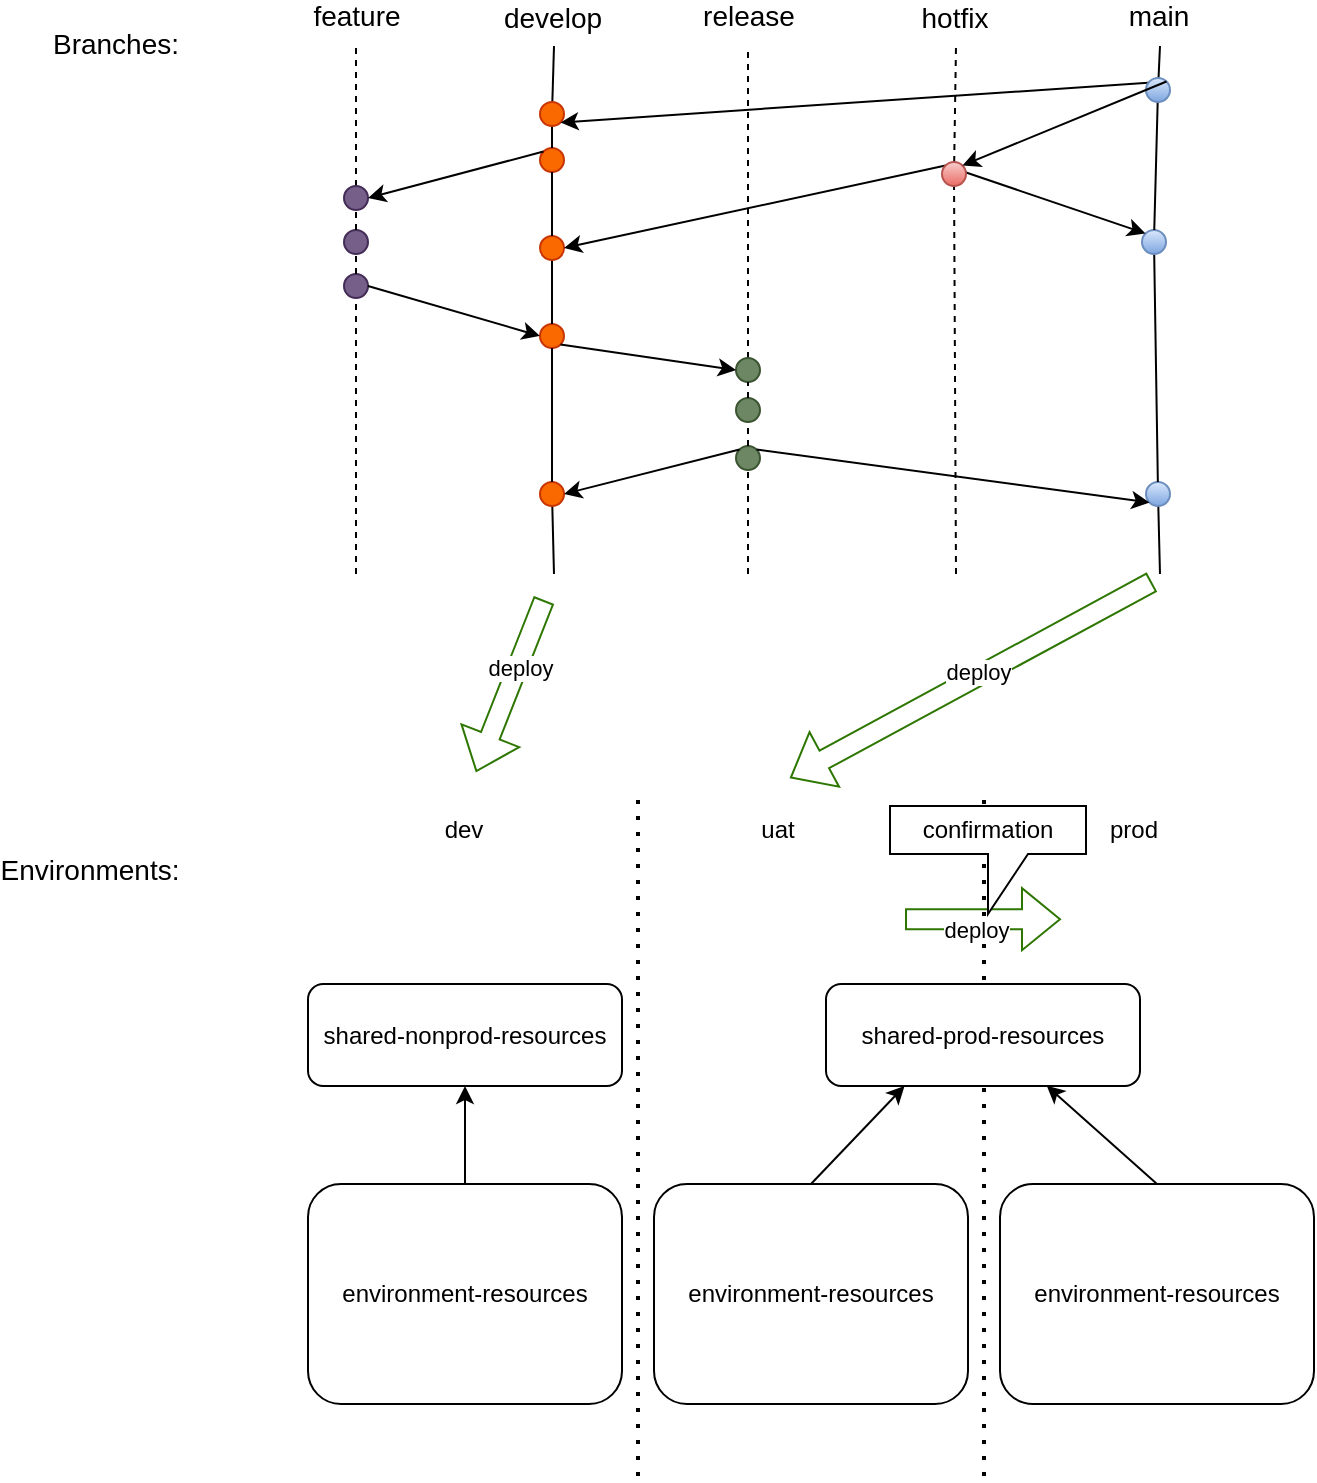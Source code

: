 <mxfile version="22.0.4" type="device">
  <diagram name="Page-1" id="WlKA80rQBVQskUNP8jKp">
    <mxGraphModel dx="2522" dy="526" grid="0" gridSize="10" guides="1" tooltips="1" connect="1" arrows="1" fold="1" page="0" pageScale="1" pageWidth="850" pageHeight="1100" math="0" shadow="0">
      <root>
        <mxCell id="0" />
        <mxCell id="1" parent="0" />
        <mxCell id="Hk1tj4wDETk4GwIeOa13-1" value="&lt;font style=&quot;font-size: 14px;&quot;&gt;Branches:&lt;/font&gt;" style="text;html=1;strokeColor=none;fillColor=none;align=center;verticalAlign=middle;whiteSpace=wrap;rounded=0;" vertex="1" parent="1">
          <mxGeometry x="-429" y="449" width="60" height="30" as="geometry" />
        </mxCell>
        <mxCell id="Hk1tj4wDETk4GwIeOa13-74" value="&lt;font style=&quot;font-size: 14px;&quot;&gt;Environments:&lt;/font&gt;" style="text;html=1;strokeColor=none;fillColor=none;align=center;verticalAlign=middle;whiteSpace=wrap;rounded=0;" vertex="1" parent="1">
          <mxGeometry x="-442" y="862" width="60" height="30" as="geometry" />
        </mxCell>
        <mxCell id="Hk1tj4wDETk4GwIeOa13-83" value="dev" style="text;html=1;strokeColor=none;fillColor=none;align=center;verticalAlign=middle;whiteSpace=wrap;rounded=0;" vertex="1" parent="1">
          <mxGeometry x="-255" y="842" width="60" height="30" as="geometry" />
        </mxCell>
        <mxCell id="Hk1tj4wDETk4GwIeOa13-84" value="uat" style="text;html=1;strokeColor=none;fillColor=none;align=center;verticalAlign=middle;whiteSpace=wrap;rounded=0;" vertex="1" parent="1">
          <mxGeometry x="-98" y="842" width="60" height="30" as="geometry" />
        </mxCell>
        <mxCell id="Hk1tj4wDETk4GwIeOa13-85" value="prod" style="text;html=1;strokeColor=none;fillColor=none;align=center;verticalAlign=middle;whiteSpace=wrap;rounded=0;" vertex="1" parent="1">
          <mxGeometry x="80" y="842" width="60" height="30" as="geometry" />
        </mxCell>
        <mxCell id="Hk1tj4wDETk4GwIeOa13-86" value="" style="group" vertex="1" connectable="0" parent="1">
          <mxGeometry x="-285" y="465" width="413" height="264" as="geometry" />
        </mxCell>
        <mxCell id="Hk1tj4wDETk4GwIeOa13-2" value="" style="endArrow=none;html=1;rounded=0;" edge="1" parent="Hk1tj4wDETk4GwIeOa13-86" source="Hk1tj4wDETk4GwIeOa13-54">
          <mxGeometry width="50" height="50" relative="1" as="geometry">
            <mxPoint x="105" y="264" as="sourcePoint" />
            <mxPoint x="105" as="targetPoint" />
          </mxGeometry>
        </mxCell>
        <mxCell id="Hk1tj4wDETk4GwIeOa13-3" value="&lt;font style=&quot;font-size: 14px;&quot;&gt;develop&lt;/font&gt;" style="edgeLabel;html=1;align=center;verticalAlign=middle;resizable=0;points=[];" vertex="1" connectable="0" parent="Hk1tj4wDETk4GwIeOa13-2">
          <mxGeometry x="0.402" y="-1" relative="1" as="geometry">
            <mxPoint x="-2" y="-23" as="offset" />
          </mxGeometry>
        </mxCell>
        <mxCell id="Hk1tj4wDETk4GwIeOa13-4" value="" style="endArrow=none;html=1;rounded=0;" edge="1" parent="Hk1tj4wDETk4GwIeOa13-86" source="Hk1tj4wDETk4GwIeOa13-51">
          <mxGeometry width="50" height="50" relative="1" as="geometry">
            <mxPoint x="408" y="264" as="sourcePoint" />
            <mxPoint x="408" as="targetPoint" />
          </mxGeometry>
        </mxCell>
        <mxCell id="Hk1tj4wDETk4GwIeOa13-5" value="&lt;font style=&quot;font-size: 14px;&quot;&gt;main&lt;/font&gt;" style="edgeLabel;html=1;align=center;verticalAlign=middle;resizable=0;points=[];" vertex="1" connectable="0" parent="Hk1tj4wDETk4GwIeOa13-4">
          <mxGeometry x="0.402" y="-1" relative="1" as="geometry">
            <mxPoint x="-2" y="-20" as="offset" />
          </mxGeometry>
        </mxCell>
        <mxCell id="Hk1tj4wDETk4GwIeOa13-6" value="" style="endArrow=none;html=1;rounded=0;dashed=1;" edge="1" parent="Hk1tj4wDETk4GwIeOa13-86" source="Hk1tj4wDETk4GwIeOa13-14">
          <mxGeometry width="50" height="50" relative="1" as="geometry">
            <mxPoint x="6" y="264" as="sourcePoint" />
            <mxPoint x="6" as="targetPoint" />
          </mxGeometry>
        </mxCell>
        <mxCell id="Hk1tj4wDETk4GwIeOa13-7" value="&lt;font style=&quot;font-size: 14px;&quot;&gt;feature&lt;/font&gt;" style="edgeLabel;html=1;align=center;verticalAlign=middle;resizable=0;points=[];" vertex="1" connectable="0" parent="Hk1tj4wDETk4GwIeOa13-6">
          <mxGeometry x="0.402" y="-1" relative="1" as="geometry">
            <mxPoint x="-1" y="-36" as="offset" />
          </mxGeometry>
        </mxCell>
        <mxCell id="Hk1tj4wDETk4GwIeOa13-9" value="" style="ellipse;whiteSpace=wrap;html=1;aspect=fixed;fillColor=#fa6800;fontColor=#000000;strokeColor=#C73500;" vertex="1" parent="Hk1tj4wDETk4GwIeOa13-86">
          <mxGeometry x="98" y="51" width="12" height="12" as="geometry" />
        </mxCell>
        <mxCell id="Hk1tj4wDETk4GwIeOa13-14" value="" style="ellipse;whiteSpace=wrap;html=1;aspect=fixed;fillColor=#76608a;fontColor=#ffffff;strokeColor=#432D57;" vertex="1" parent="Hk1tj4wDETk4GwIeOa13-86">
          <mxGeometry y="70" width="12" height="12" as="geometry" />
        </mxCell>
        <mxCell id="Hk1tj4wDETk4GwIeOa13-18" style="rounded=0;orthogonalLoop=1;jettySize=auto;html=1;exitX=0;exitY=0;exitDx=0;exitDy=0;entryX=1;entryY=0.5;entryDx=0;entryDy=0;" edge="1" parent="Hk1tj4wDETk4GwIeOa13-86" source="Hk1tj4wDETk4GwIeOa13-9" target="Hk1tj4wDETk4GwIeOa13-14">
          <mxGeometry relative="1" as="geometry" />
        </mxCell>
        <mxCell id="Hk1tj4wDETk4GwIeOa13-19" value="" style="ellipse;whiteSpace=wrap;html=1;aspect=fixed;fillColor=#76608a;fontColor=#ffffff;strokeColor=#432D57;" vertex="1" parent="Hk1tj4wDETk4GwIeOa13-86">
          <mxGeometry y="92" width="12" height="12" as="geometry" />
        </mxCell>
        <mxCell id="Hk1tj4wDETk4GwIeOa13-15" value="" style="endArrow=none;html=1;rounded=0;dashed=1;" edge="1" parent="Hk1tj4wDETk4GwIeOa13-86" source="Hk1tj4wDETk4GwIeOa13-19" target="Hk1tj4wDETk4GwIeOa13-14">
          <mxGeometry width="50" height="50" relative="1" as="geometry">
            <mxPoint x="6" y="264" as="sourcePoint" />
            <mxPoint x="6" as="targetPoint" />
          </mxGeometry>
        </mxCell>
        <mxCell id="Hk1tj4wDETk4GwIeOa13-22" value="" style="endArrow=none;html=1;rounded=0;dashed=1;" edge="1" parent="Hk1tj4wDETk4GwIeOa13-86" target="Hk1tj4wDETk4GwIeOa13-21">
          <mxGeometry width="50" height="50" relative="1" as="geometry">
            <mxPoint x="6" y="264" as="sourcePoint" />
            <mxPoint x="6" y="104" as="targetPoint" />
          </mxGeometry>
        </mxCell>
        <mxCell id="Hk1tj4wDETk4GwIeOa13-21" value="" style="ellipse;whiteSpace=wrap;html=1;aspect=fixed;fillColor=#76608a;fontColor=#ffffff;strokeColor=#432D57;" vertex="1" parent="Hk1tj4wDETk4GwIeOa13-86">
          <mxGeometry y="114" width="12" height="12" as="geometry" />
        </mxCell>
        <mxCell id="Hk1tj4wDETk4GwIeOa13-20" value="" style="endArrow=none;html=1;rounded=0;dashed=1;" edge="1" parent="Hk1tj4wDETk4GwIeOa13-86" source="Hk1tj4wDETk4GwIeOa13-21" target="Hk1tj4wDETk4GwIeOa13-19">
          <mxGeometry width="50" height="50" relative="1" as="geometry">
            <mxPoint x="6" y="264" as="sourcePoint" />
            <mxPoint x="6" y="82" as="targetPoint" />
          </mxGeometry>
        </mxCell>
        <mxCell id="Hk1tj4wDETk4GwIeOa13-24" value="" style="ellipse;whiteSpace=wrap;html=1;aspect=fixed;fillColor=#fa6800;fontColor=#000000;strokeColor=#C73500;" vertex="1" parent="Hk1tj4wDETk4GwIeOa13-86">
          <mxGeometry x="98" y="139" width="12" height="12" as="geometry" />
        </mxCell>
        <mxCell id="Hk1tj4wDETk4GwIeOa13-26" style="rounded=0;orthogonalLoop=1;jettySize=auto;html=1;exitX=1;exitY=0.5;exitDx=0;exitDy=0;entryX=0;entryY=0.5;entryDx=0;entryDy=0;" edge="1" parent="Hk1tj4wDETk4GwIeOa13-86" source="Hk1tj4wDETk4GwIeOa13-21" target="Hk1tj4wDETk4GwIeOa13-24">
          <mxGeometry relative="1" as="geometry" />
        </mxCell>
        <mxCell id="Hk1tj4wDETk4GwIeOa13-27" value="" style="endArrow=none;html=1;rounded=0;dashed=1;" edge="1" parent="Hk1tj4wDETk4GwIeOa13-86" source="Hk1tj4wDETk4GwIeOa13-29">
          <mxGeometry width="50" height="50" relative="1" as="geometry">
            <mxPoint x="202" y="264" as="sourcePoint" />
            <mxPoint x="202" as="targetPoint" />
          </mxGeometry>
        </mxCell>
        <mxCell id="Hk1tj4wDETk4GwIeOa13-28" value="&lt;font style=&quot;font-size: 14px;&quot;&gt;release&lt;/font&gt;" style="edgeLabel;html=1;align=center;verticalAlign=middle;resizable=0;points=[];" vertex="1" connectable="0" parent="Hk1tj4wDETk4GwIeOa13-27">
          <mxGeometry x="0.402" y="-1" relative="1" as="geometry">
            <mxPoint x="-1" y="-62" as="offset" />
          </mxGeometry>
        </mxCell>
        <mxCell id="Hk1tj4wDETk4GwIeOa13-29" value="" style="ellipse;whiteSpace=wrap;html=1;aspect=fixed;fillColor=#6d8764;fontColor=#ffffff;strokeColor=#3A5431;" vertex="1" parent="Hk1tj4wDETk4GwIeOa13-86">
          <mxGeometry x="196" y="156" width="12" height="12" as="geometry" />
        </mxCell>
        <mxCell id="Hk1tj4wDETk4GwIeOa13-32" style="rounded=0;orthogonalLoop=1;jettySize=auto;html=1;exitX=1;exitY=1;exitDx=0;exitDy=0;entryX=0;entryY=0.5;entryDx=0;entryDy=0;" edge="1" parent="Hk1tj4wDETk4GwIeOa13-86" source="Hk1tj4wDETk4GwIeOa13-24" target="Hk1tj4wDETk4GwIeOa13-29">
          <mxGeometry relative="1" as="geometry" />
        </mxCell>
        <mxCell id="Hk1tj4wDETk4GwIeOa13-33" value="" style="ellipse;whiteSpace=wrap;html=1;aspect=fixed;fillColor=#6d8764;fontColor=#ffffff;strokeColor=#3A5431;" vertex="1" parent="Hk1tj4wDETk4GwIeOa13-86">
          <mxGeometry x="196" y="176" width="12" height="12" as="geometry" />
        </mxCell>
        <mxCell id="Hk1tj4wDETk4GwIeOa13-30" value="" style="endArrow=none;html=1;rounded=0;dashed=1;" edge="1" parent="Hk1tj4wDETk4GwIeOa13-86" source="Hk1tj4wDETk4GwIeOa13-33" target="Hk1tj4wDETk4GwIeOa13-29">
          <mxGeometry width="50" height="50" relative="1" as="geometry">
            <mxPoint x="202" y="264" as="sourcePoint" />
            <mxPoint x="202" as="targetPoint" />
          </mxGeometry>
        </mxCell>
        <mxCell id="Hk1tj4wDETk4GwIeOa13-36" value="" style="endArrow=none;html=1;rounded=0;dashed=1;" edge="1" parent="Hk1tj4wDETk4GwIeOa13-86" target="Hk1tj4wDETk4GwIeOa13-35">
          <mxGeometry width="50" height="50" relative="1" as="geometry">
            <mxPoint x="202" y="264" as="sourcePoint" />
            <mxPoint x="202" y="188" as="targetPoint" />
          </mxGeometry>
        </mxCell>
        <mxCell id="Hk1tj4wDETk4GwIeOa13-35" value="" style="ellipse;whiteSpace=wrap;html=1;aspect=fixed;fillColor=#6d8764;fontColor=#ffffff;strokeColor=#3A5431;" vertex="1" parent="Hk1tj4wDETk4GwIeOa13-86">
          <mxGeometry x="196" y="200" width="12" height="12" as="geometry" />
        </mxCell>
        <mxCell id="Hk1tj4wDETk4GwIeOa13-34" value="" style="endArrow=none;html=1;rounded=0;dashed=1;" edge="1" parent="Hk1tj4wDETk4GwIeOa13-86" source="Hk1tj4wDETk4GwIeOa13-35" target="Hk1tj4wDETk4GwIeOa13-33">
          <mxGeometry width="50" height="50" relative="1" as="geometry">
            <mxPoint x="202" y="264" as="sourcePoint" />
            <mxPoint x="202" y="168" as="targetPoint" />
          </mxGeometry>
        </mxCell>
        <mxCell id="Hk1tj4wDETk4GwIeOa13-38" value="" style="endArrow=none;html=1;rounded=0;" edge="1" parent="Hk1tj4wDETk4GwIeOa13-86" target="Hk1tj4wDETk4GwIeOa13-37">
          <mxGeometry width="50" height="50" relative="1" as="geometry">
            <mxPoint x="105" y="264" as="sourcePoint" />
            <mxPoint x="104" y="151" as="targetPoint" />
          </mxGeometry>
        </mxCell>
        <mxCell id="Hk1tj4wDETk4GwIeOa13-37" value="" style="ellipse;whiteSpace=wrap;html=1;aspect=fixed;fillColor=#fa6800;fontColor=#000000;strokeColor=#C73500;" vertex="1" parent="Hk1tj4wDETk4GwIeOa13-86">
          <mxGeometry x="98" y="218" width="12" height="12" as="geometry" />
        </mxCell>
        <mxCell id="Hk1tj4wDETk4GwIeOa13-25" value="" style="endArrow=none;html=1;rounded=0;" edge="1" parent="Hk1tj4wDETk4GwIeOa13-86" source="Hk1tj4wDETk4GwIeOa13-37" target="Hk1tj4wDETk4GwIeOa13-24">
          <mxGeometry width="50" height="50" relative="1" as="geometry">
            <mxPoint x="105" y="264" as="sourcePoint" />
            <mxPoint x="104" y="63" as="targetPoint" />
          </mxGeometry>
        </mxCell>
        <mxCell id="Hk1tj4wDETk4GwIeOa13-39" style="rounded=0;orthogonalLoop=1;jettySize=auto;html=1;exitX=0;exitY=0;exitDx=0;exitDy=0;entryX=1;entryY=0.5;entryDx=0;entryDy=0;" edge="1" parent="Hk1tj4wDETk4GwIeOa13-86" source="Hk1tj4wDETk4GwIeOa13-35" target="Hk1tj4wDETk4GwIeOa13-37">
          <mxGeometry relative="1" as="geometry" />
        </mxCell>
        <mxCell id="Hk1tj4wDETk4GwIeOa13-41" value="" style="endArrow=none;html=1;rounded=0;dashed=1;" edge="1" parent="Hk1tj4wDETk4GwIeOa13-86" source="Hk1tj4wDETk4GwIeOa13-62">
          <mxGeometry width="50" height="50" relative="1" as="geometry">
            <mxPoint x="306" y="264" as="sourcePoint" />
            <mxPoint x="306" as="targetPoint" />
          </mxGeometry>
        </mxCell>
        <mxCell id="Hk1tj4wDETk4GwIeOa13-42" value="&lt;font style=&quot;font-size: 14px;&quot;&gt;hotfix&lt;/font&gt;" style="edgeLabel;html=1;align=center;verticalAlign=middle;resizable=0;points=[];" vertex="1" connectable="0" parent="Hk1tj4wDETk4GwIeOa13-41">
          <mxGeometry x="0.402" y="-1" relative="1" as="geometry">
            <mxPoint x="-2" y="-32" as="offset" />
          </mxGeometry>
        </mxCell>
        <mxCell id="Hk1tj4wDETk4GwIeOa13-55" value="" style="endArrow=none;html=1;rounded=0;" edge="1" parent="Hk1tj4wDETk4GwIeOa13-86" source="Hk1tj4wDETk4GwIeOa13-9" target="Hk1tj4wDETk4GwIeOa13-54">
          <mxGeometry width="50" height="50" relative="1" as="geometry">
            <mxPoint x="104" y="51" as="sourcePoint" />
            <mxPoint x="105" as="targetPoint" />
          </mxGeometry>
        </mxCell>
        <mxCell id="Hk1tj4wDETk4GwIeOa13-54" value="" style="ellipse;whiteSpace=wrap;html=1;aspect=fixed;fillColor=#fa6800;fontColor=#000000;strokeColor=#C73500;" vertex="1" parent="Hk1tj4wDETk4GwIeOa13-86">
          <mxGeometry x="98" y="28" width="12" height="12" as="geometry" />
        </mxCell>
        <mxCell id="Hk1tj4wDETk4GwIeOa13-58" style="rounded=0;orthogonalLoop=1;jettySize=auto;html=1;exitX=1;exitY=0;exitDx=0;exitDy=0;entryX=1;entryY=1;entryDx=0;entryDy=0;" edge="1" parent="Hk1tj4wDETk4GwIeOa13-86" source="Hk1tj4wDETk4GwIeOa13-51" target="Hk1tj4wDETk4GwIeOa13-54">
          <mxGeometry relative="1" as="geometry" />
        </mxCell>
        <mxCell id="Hk1tj4wDETk4GwIeOa13-60" value="" style="endArrow=none;html=1;rounded=0;" edge="1" parent="Hk1tj4wDETk4GwIeOa13-86" target="Hk1tj4wDETk4GwIeOa13-59">
          <mxGeometry width="50" height="50" relative="1" as="geometry">
            <mxPoint x="408" y="264" as="sourcePoint" />
            <mxPoint x="407" y="28" as="targetPoint" />
          </mxGeometry>
        </mxCell>
        <mxCell id="Hk1tj4wDETk4GwIeOa13-59" value="" style="ellipse;whiteSpace=wrap;html=1;aspect=fixed;fillColor=#dae8fc;strokeColor=#6c8ebf;gradientColor=#7ea6e0;" vertex="1" parent="Hk1tj4wDETk4GwIeOa13-86">
          <mxGeometry x="401" y="218" width="12" height="12" as="geometry" />
        </mxCell>
        <mxCell id="Hk1tj4wDETk4GwIeOa13-61" style="rounded=0;orthogonalLoop=1;jettySize=auto;html=1;exitX=1;exitY=0;exitDx=0;exitDy=0;entryX=0;entryY=1;entryDx=0;entryDy=0;" edge="1" parent="Hk1tj4wDETk4GwIeOa13-86" source="Hk1tj4wDETk4GwIeOa13-35" target="Hk1tj4wDETk4GwIeOa13-59">
          <mxGeometry relative="1" as="geometry" />
        </mxCell>
        <mxCell id="Hk1tj4wDETk4GwIeOa13-63" value="" style="endArrow=none;html=1;rounded=0;dashed=1;" edge="1" parent="Hk1tj4wDETk4GwIeOa13-86" target="Hk1tj4wDETk4GwIeOa13-62">
          <mxGeometry width="50" height="50" relative="1" as="geometry">
            <mxPoint x="306" y="264" as="sourcePoint" />
            <mxPoint x="306" as="targetPoint" />
          </mxGeometry>
        </mxCell>
        <mxCell id="Hk1tj4wDETk4GwIeOa13-68" value="" style="endArrow=none;html=1;rounded=0;" edge="1" parent="Hk1tj4wDETk4GwIeOa13-86" source="Hk1tj4wDETk4GwIeOa13-24" target="Hk1tj4wDETk4GwIeOa13-67">
          <mxGeometry width="50" height="50" relative="1" as="geometry">
            <mxPoint x="104" y="139" as="sourcePoint" />
            <mxPoint x="104" y="63" as="targetPoint" />
          </mxGeometry>
        </mxCell>
        <mxCell id="Hk1tj4wDETk4GwIeOa13-67" value="" style="ellipse;whiteSpace=wrap;html=1;aspect=fixed;fillColor=#fa6800;fontColor=#000000;strokeColor=#C73500;" vertex="1" parent="Hk1tj4wDETk4GwIeOa13-86">
          <mxGeometry x="98" y="95" width="12" height="12" as="geometry" />
        </mxCell>
        <mxCell id="Hk1tj4wDETk4GwIeOa13-12" value="" style="endArrow=none;html=1;rounded=0;" edge="1" parent="Hk1tj4wDETk4GwIeOa13-86" source="Hk1tj4wDETk4GwIeOa13-67" target="Hk1tj4wDETk4GwIeOa13-9">
          <mxGeometry width="50" height="50" relative="1" as="geometry">
            <mxPoint x="105" y="264" as="sourcePoint" />
            <mxPoint x="105" as="targetPoint" />
          </mxGeometry>
        </mxCell>
        <mxCell id="Hk1tj4wDETk4GwIeOa13-69" style="rounded=0;orthogonalLoop=1;jettySize=auto;html=1;exitX=0;exitY=0;exitDx=0;exitDy=0;entryX=1;entryY=0.5;entryDx=0;entryDy=0;" edge="1" parent="Hk1tj4wDETk4GwIeOa13-86" source="Hk1tj4wDETk4GwIeOa13-62" target="Hk1tj4wDETk4GwIeOa13-67">
          <mxGeometry relative="1" as="geometry" />
        </mxCell>
        <mxCell id="Hk1tj4wDETk4GwIeOa13-71" value="" style="endArrow=none;html=1;rounded=0;" edge="1" parent="Hk1tj4wDETk4GwIeOa13-86" source="Hk1tj4wDETk4GwIeOa13-59" target="Hk1tj4wDETk4GwIeOa13-70">
          <mxGeometry width="50" height="50" relative="1" as="geometry">
            <mxPoint x="407" y="218" as="sourcePoint" />
            <mxPoint x="407" y="28" as="targetPoint" />
          </mxGeometry>
        </mxCell>
        <mxCell id="Hk1tj4wDETk4GwIeOa13-70" value="" style="ellipse;whiteSpace=wrap;html=1;aspect=fixed;fillColor=#dae8fc;strokeColor=#6c8ebf;gradientColor=#7ea6e0;" vertex="1" parent="Hk1tj4wDETk4GwIeOa13-86">
          <mxGeometry x="399" y="92" width="12" height="12" as="geometry" />
        </mxCell>
        <mxCell id="Hk1tj4wDETk4GwIeOa13-52" value="" style="endArrow=none;html=1;rounded=0;" edge="1" parent="Hk1tj4wDETk4GwIeOa13-86" source="Hk1tj4wDETk4GwIeOa13-70" target="Hk1tj4wDETk4GwIeOa13-51">
          <mxGeometry width="50" height="50" relative="1" as="geometry">
            <mxPoint x="408" y="264" as="sourcePoint" />
            <mxPoint x="408" as="targetPoint" />
          </mxGeometry>
        </mxCell>
        <mxCell id="Hk1tj4wDETk4GwIeOa13-72" style="rounded=0;orthogonalLoop=1;jettySize=auto;html=1;exitX=0;exitY=0;exitDx=0;exitDy=0;entryX=0;entryY=0;entryDx=0;entryDy=0;" edge="1" parent="Hk1tj4wDETk4GwIeOa13-86" source="Hk1tj4wDETk4GwIeOa13-62" target="Hk1tj4wDETk4GwIeOa13-70">
          <mxGeometry relative="1" as="geometry" />
        </mxCell>
        <mxCell id="Hk1tj4wDETk4GwIeOa13-62" value="" style="ellipse;whiteSpace=wrap;html=1;aspect=fixed;fillColor=#f8cecc;strokeColor=#b85450;gradientColor=#ea6b66;" vertex="1" parent="Hk1tj4wDETk4GwIeOa13-86">
          <mxGeometry x="299" y="58" width="12" height="12" as="geometry" />
        </mxCell>
        <mxCell id="Hk1tj4wDETk4GwIeOa13-51" value="" style="ellipse;whiteSpace=wrap;html=1;aspect=fixed;fillColor=#dae8fc;strokeColor=#6c8ebf;gradientColor=#7ea6e0;" vertex="1" parent="Hk1tj4wDETk4GwIeOa13-86">
          <mxGeometry x="401" y="16" width="12" height="12" as="geometry" />
        </mxCell>
        <mxCell id="Hk1tj4wDETk4GwIeOa13-66" style="rounded=0;orthogonalLoop=1;jettySize=auto;html=1;exitX=1;exitY=0;exitDx=0;exitDy=0;entryX=1;entryY=0;entryDx=0;entryDy=0;" edge="1" parent="Hk1tj4wDETk4GwIeOa13-86" source="Hk1tj4wDETk4GwIeOa13-51" target="Hk1tj4wDETk4GwIeOa13-62">
          <mxGeometry relative="1" as="geometry" />
        </mxCell>
        <mxCell id="Hk1tj4wDETk4GwIeOa13-96" style="edgeStyle=orthogonalEdgeStyle;rounded=0;orthogonalLoop=1;jettySize=auto;html=1;exitX=0.5;exitY=0;exitDx=0;exitDy=0;entryX=0.5;entryY=1;entryDx=0;entryDy=0;" edge="1" parent="1" source="Hk1tj4wDETk4GwIeOa13-87" target="Hk1tj4wDETk4GwIeOa13-90">
          <mxGeometry relative="1" as="geometry" />
        </mxCell>
        <mxCell id="Hk1tj4wDETk4GwIeOa13-87" value="environment-resources" style="rounded=1;whiteSpace=wrap;html=1;" vertex="1" parent="1">
          <mxGeometry x="-303" y="1034" width="157" height="110" as="geometry" />
        </mxCell>
        <mxCell id="Hk1tj4wDETk4GwIeOa13-94" style="rounded=0;orthogonalLoop=1;jettySize=auto;html=1;exitX=0.5;exitY=0;exitDx=0;exitDy=0;entryX=0.25;entryY=1;entryDx=0;entryDy=0;" edge="1" parent="1" source="Hk1tj4wDETk4GwIeOa13-88" target="Hk1tj4wDETk4GwIeOa13-91">
          <mxGeometry relative="1" as="geometry" />
        </mxCell>
        <mxCell id="Hk1tj4wDETk4GwIeOa13-88" value="environment-resources" style="rounded=1;whiteSpace=wrap;html=1;" vertex="1" parent="1">
          <mxGeometry x="-130" y="1034" width="157" height="110" as="geometry" />
        </mxCell>
        <mxCell id="Hk1tj4wDETk4GwIeOa13-89" value="environment-resources" style="rounded=1;whiteSpace=wrap;html=1;" vertex="1" parent="1">
          <mxGeometry x="43" y="1034" width="157" height="110" as="geometry" />
        </mxCell>
        <mxCell id="Hk1tj4wDETk4GwIeOa13-90" value="shared-nonprod-resources" style="rounded=1;whiteSpace=wrap;html=1;" vertex="1" parent="1">
          <mxGeometry x="-303" y="934" width="157" height="51" as="geometry" />
        </mxCell>
        <mxCell id="Hk1tj4wDETk4GwIeOa13-92" value="" style="endArrow=none;dashed=1;html=1;dashPattern=1 3;strokeWidth=2;rounded=0;" edge="1" parent="1">
          <mxGeometry width="50" height="50" relative="1" as="geometry">
            <mxPoint x="-138" y="1180" as="sourcePoint" />
            <mxPoint x="-138" y="842" as="targetPoint" />
          </mxGeometry>
        </mxCell>
        <mxCell id="Hk1tj4wDETk4GwIeOa13-93" value="" style="endArrow=none;dashed=1;html=1;dashPattern=1 3;strokeWidth=2;rounded=0;" edge="1" parent="1">
          <mxGeometry width="50" height="50" relative="1" as="geometry">
            <mxPoint x="35" y="1180" as="sourcePoint" />
            <mxPoint x="35" y="842" as="targetPoint" />
          </mxGeometry>
        </mxCell>
        <mxCell id="Hk1tj4wDETk4GwIeOa13-91" value="shared-prod-resources" style="rounded=1;whiteSpace=wrap;html=1;" vertex="1" parent="1">
          <mxGeometry x="-44" y="934" width="157" height="51" as="geometry" />
        </mxCell>
        <mxCell id="Hk1tj4wDETk4GwIeOa13-95" style="rounded=0;orthogonalLoop=1;jettySize=auto;html=1;exitX=0.5;exitY=0;exitDx=0;exitDy=0;entryX=0.703;entryY=0.997;entryDx=0;entryDy=0;entryPerimeter=0;" edge="1" parent="1" source="Hk1tj4wDETk4GwIeOa13-89" target="Hk1tj4wDETk4GwIeOa13-91">
          <mxGeometry relative="1" as="geometry" />
        </mxCell>
        <mxCell id="Hk1tj4wDETk4GwIeOa13-97" value="" style="shape=flexArrow;endArrow=classic;html=1;rounded=0;fillColor=none;strokeColor=#2D7600;" edge="1" parent="1">
          <mxGeometry width="50" height="50" relative="1" as="geometry">
            <mxPoint x="-185" y="742" as="sourcePoint" />
            <mxPoint x="-219" y="828" as="targetPoint" />
          </mxGeometry>
        </mxCell>
        <mxCell id="Hk1tj4wDETk4GwIeOa13-101" value="deploy" style="edgeLabel;html=1;align=center;verticalAlign=middle;resizable=0;points=[];" vertex="1" connectable="0" parent="Hk1tj4wDETk4GwIeOa13-97">
          <mxGeometry x="-0.228" y="1" relative="1" as="geometry">
            <mxPoint as="offset" />
          </mxGeometry>
        </mxCell>
        <mxCell id="Hk1tj4wDETk4GwIeOa13-98" value="" style="shape=flexArrow;endArrow=classic;html=1;rounded=0;fillColor=none;strokeColor=#2D7600;" edge="1" parent="1">
          <mxGeometry width="50" height="50" relative="1" as="geometry">
            <mxPoint x="119" y="733" as="sourcePoint" />
            <mxPoint x="-62" y="831" as="targetPoint" />
          </mxGeometry>
        </mxCell>
        <mxCell id="Hk1tj4wDETk4GwIeOa13-102" value="deploy" style="edgeLabel;html=1;align=center;verticalAlign=middle;resizable=0;points=[];" vertex="1" connectable="0" parent="Hk1tj4wDETk4GwIeOa13-98">
          <mxGeometry x="-0.042" y="-2" relative="1" as="geometry">
            <mxPoint as="offset" />
          </mxGeometry>
        </mxCell>
        <mxCell id="Hk1tj4wDETk4GwIeOa13-99" value="" style="shape=flexArrow;endArrow=classic;html=1;rounded=0;fillColor=none;strokeColor=#2D7600;" edge="1" parent="1">
          <mxGeometry width="50" height="50" relative="1" as="geometry">
            <mxPoint x="-4.5" y="901.58" as="sourcePoint" />
            <mxPoint x="73.5" y="901.58" as="targetPoint" />
          </mxGeometry>
        </mxCell>
        <mxCell id="Hk1tj4wDETk4GwIeOa13-103" value="deploy" style="edgeLabel;html=1;align=center;verticalAlign=middle;resizable=0;points=[];" vertex="1" connectable="0" parent="Hk1tj4wDETk4GwIeOa13-99">
          <mxGeometry x="-0.573" y="1" relative="1" as="geometry">
            <mxPoint x="19" y="6" as="offset" />
          </mxGeometry>
        </mxCell>
        <mxCell id="Hk1tj4wDETk4GwIeOa13-100" value="confirmation" style="shape=callout;whiteSpace=wrap;html=1;perimeter=calloutPerimeter;" vertex="1" parent="1">
          <mxGeometry x="-12" y="845" width="98" height="54" as="geometry" />
        </mxCell>
      </root>
    </mxGraphModel>
  </diagram>
</mxfile>
